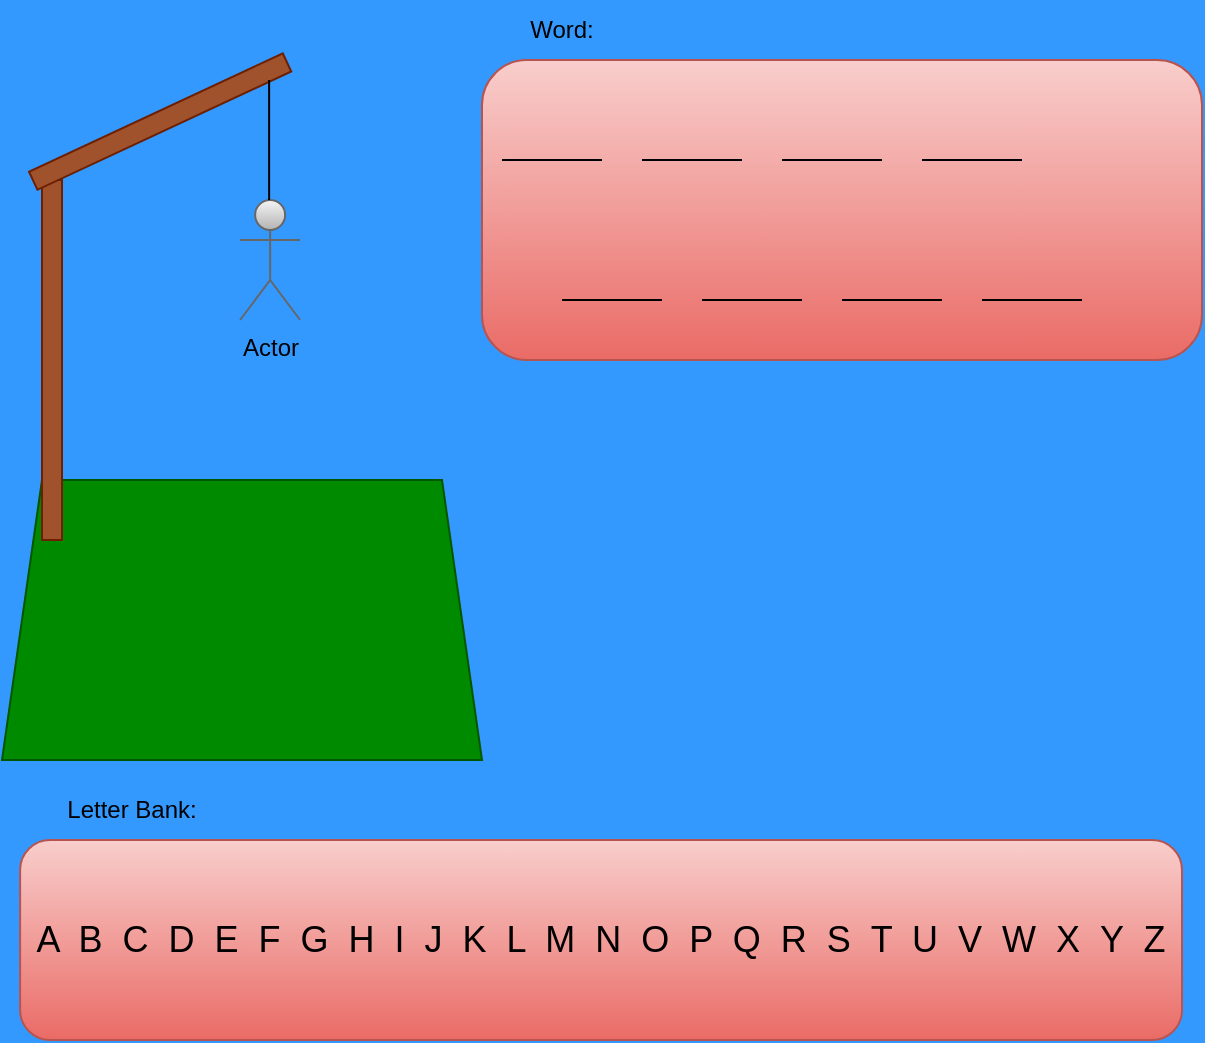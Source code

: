 <mxfile version="21.0.2" type="device"><diagram name="Page-1" id="sOx3RLAybOUWzJZkmbJv"><mxGraphModel dx="587" dy="605" grid="1" gridSize="10" guides="1" tooltips="1" connect="1" arrows="1" fold="1" page="1" pageScale="1" pageWidth="850" pageHeight="1100" background="#3399FF" math="0" shadow="0"><root><mxCell id="0"/><mxCell id="1" parent="0"/><mxCell id="hp_sR9k8u2_KV8tzzZll-1" value="" style="shape=trapezoid;perimeter=trapezoidPerimeter;whiteSpace=wrap;html=1;fixedSize=1;size=20;fillColor=#008a00;strokeColor=#005700;fontColor=#ffffff;" vertex="1" parent="1"><mxGeometry y="340" width="240" height="140" as="geometry"/></mxCell><mxCell id="hp_sR9k8u2_KV8tzzZll-2" value="" style="rounded=0;whiteSpace=wrap;html=1;fillColor=#a0522d;fontColor=#ffffff;strokeColor=#6D1F00;" vertex="1" parent="1"><mxGeometry x="20" y="190" width="10" height="180" as="geometry"/></mxCell><mxCell id="hp_sR9k8u2_KV8tzzZll-3" value="" style="rounded=0;whiteSpace=wrap;html=1;rotation=-25;fillColor=#a0522d;fontColor=#ffffff;strokeColor=#6D1F00;" vertex="1" parent="1"><mxGeometry x="9.06" y="155.77" width="140" height="10" as="geometry"/></mxCell><mxCell id="hp_sR9k8u2_KV8tzzZll-4" value="Actor" style="shape=umlActor;verticalLabelPosition=bottom;verticalAlign=top;html=1;outlineConnect=0;fillColor=#f5f5f5;strokeColor=#666666;gradientColor=#b3b3b3;" vertex="1" parent="1"><mxGeometry x="119.06" y="200" width="30" height="60" as="geometry"/></mxCell><mxCell id="hp_sR9k8u2_KV8tzzZll-5" value="" style="endArrow=none;html=1;rounded=0;" edge="1" parent="1"><mxGeometry width="50" height="50" relative="1" as="geometry"><mxPoint x="133.56" y="200" as="sourcePoint"/><mxPoint x="133.56" y="140" as="targetPoint"/><Array as="points"><mxPoint x="133.56" y="200"/></Array></mxGeometry></mxCell><mxCell id="hp_sR9k8u2_KV8tzzZll-7" value="" style="rounded=1;whiteSpace=wrap;html=1;fillColor=#f8cecc;strokeColor=#b85450;gradientColor=#ea6b66;" vertex="1" parent="1"><mxGeometry x="240" y="130" width="360" height="150" as="geometry"/></mxCell><mxCell id="hp_sR9k8u2_KV8tzzZll-8" value="" style="endArrow=none;html=1;rounded=0;" edge="1" parent="1"><mxGeometry width="50" height="50" relative="1" as="geometry"><mxPoint x="390" y="180" as="sourcePoint"/><mxPoint x="440" y="180" as="targetPoint"/></mxGeometry></mxCell><mxCell id="hp_sR9k8u2_KV8tzzZll-9" value="" style="endArrow=none;html=1;rounded=0;" edge="1" parent="1"><mxGeometry width="50" height="50" relative="1" as="geometry"><mxPoint x="320" y="180" as="sourcePoint"/><mxPoint x="370" y="180" as="targetPoint"/></mxGeometry></mxCell><mxCell id="hp_sR9k8u2_KV8tzzZll-10" value="" style="endArrow=none;html=1;rounded=0;" edge="1" parent="1"><mxGeometry width="50" height="50" relative="1" as="geometry"><mxPoint x="250" y="180" as="sourcePoint"/><mxPoint x="300" y="180" as="targetPoint"/><Array as="points"><mxPoint x="270" y="180"/><mxPoint x="280" y="180"/></Array></mxGeometry></mxCell><mxCell id="hp_sR9k8u2_KV8tzzZll-11" value="" style="endArrow=none;html=1;rounded=0;" edge="1" parent="1"><mxGeometry width="50" height="50" relative="1" as="geometry"><mxPoint x="460" y="180" as="sourcePoint"/><mxPoint x="510" y="180" as="targetPoint"/></mxGeometry></mxCell><mxCell id="hp_sR9k8u2_KV8tzzZll-12" value="" style="endArrow=none;html=1;rounded=0;" edge="1" parent="1"><mxGeometry width="50" height="50" relative="1" as="geometry"><mxPoint x="490" y="250" as="sourcePoint"/><mxPoint x="540" y="250" as="targetPoint"/></mxGeometry></mxCell><mxCell id="hp_sR9k8u2_KV8tzzZll-13" value="" style="endArrow=none;html=1;rounded=0;" edge="1" parent="1"><mxGeometry width="50" height="50" relative="1" as="geometry"><mxPoint x="420" y="250" as="sourcePoint"/><mxPoint x="470" y="250" as="targetPoint"/></mxGeometry></mxCell><mxCell id="hp_sR9k8u2_KV8tzzZll-14" value="" style="endArrow=none;html=1;rounded=0;" edge="1" parent="1"><mxGeometry width="50" height="50" relative="1" as="geometry"><mxPoint x="350" y="250" as="sourcePoint"/><mxPoint x="400" y="250" as="targetPoint"/></mxGeometry></mxCell><mxCell id="hp_sR9k8u2_KV8tzzZll-15" value="" style="endArrow=none;html=1;rounded=0;" edge="1" parent="1"><mxGeometry width="50" height="50" relative="1" as="geometry"><mxPoint x="280" y="250" as="sourcePoint"/><mxPoint x="330" y="250" as="targetPoint"/></mxGeometry></mxCell><mxCell id="hp_sR9k8u2_KV8tzzZll-17" value="&lt;font style=&quot;font-size: 18px;&quot;&gt;A &amp;nbsp;B &amp;nbsp;C &amp;nbsp;D &amp;nbsp;E &amp;nbsp;F &amp;nbsp;G &amp;nbsp;H &amp;nbsp;I &amp;nbsp;J &amp;nbsp;K &amp;nbsp;L &amp;nbsp;M &amp;nbsp;N &amp;nbsp;O &amp;nbsp;P &amp;nbsp;Q &amp;nbsp;R &amp;nbsp;S &amp;nbsp;T &amp;nbsp;U &amp;nbsp;V &amp;nbsp;W &amp;nbsp;X &amp;nbsp;Y &amp;nbsp;Z&lt;/font&gt;" style="rounded=1;whiteSpace=wrap;html=1;fillColor=#f8cecc;strokeColor=#b85450;gradientColor=#ea6b66;" vertex="1" parent="1"><mxGeometry x="9.06" y="520" width="580.94" height="100" as="geometry"/></mxCell><mxCell id="hp_sR9k8u2_KV8tzzZll-18" value="Letter Bank:" style="text;html=1;strokeColor=none;fillColor=none;align=center;verticalAlign=middle;whiteSpace=wrap;rounded=0;" vertex="1" parent="1"><mxGeometry x="20" y="490" width="90" height="30" as="geometry"/></mxCell><mxCell id="hp_sR9k8u2_KV8tzzZll-20" value="Word:" style="text;html=1;strokeColor=none;fillColor=none;align=center;verticalAlign=middle;whiteSpace=wrap;rounded=0;" vertex="1" parent="1"><mxGeometry x="250" y="100" width="60" height="30" as="geometry"/></mxCell></root></mxGraphModel></diagram></mxfile>